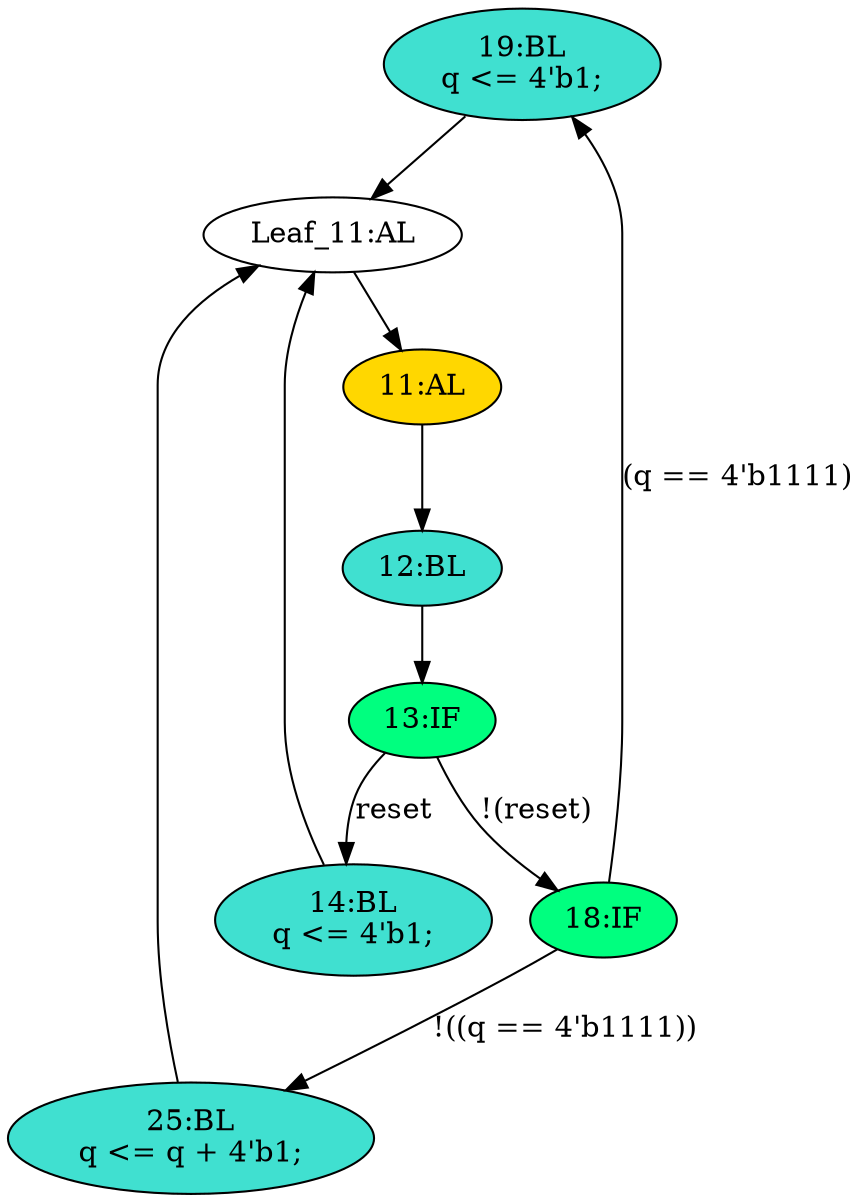 strict digraph "compose( ,  )" {
	node [label="\N"];
	"19:BL"	[ast="<pyverilog.vparser.ast.Block object at 0x7fee4ad234d0>",
		fillcolor=turquoise,
		label="19:BL
q <= 4'b1;",
		statements="[<pyverilog.vparser.ast.NonblockingSubstitution object at 0x7fee4accee90>]",
		style=filled,
		typ=Block];
	"Leaf_11:AL"	[def_var="['q']",
		label="Leaf_11:AL"];
	"19:BL" -> "Leaf_11:AL"	[cond="[]",
		lineno=None];
	"14:BL"	[ast="<pyverilog.vparser.ast.Block object at 0x7fee4adb5790>",
		fillcolor=turquoise,
		label="14:BL
q <= 4'b1;",
		statements="[<pyverilog.vparser.ast.NonblockingSubstitution object at 0x7fee4acd6810>]",
		style=filled,
		typ=Block];
	"14:BL" -> "Leaf_11:AL"	[cond="[]",
		lineno=None];
	"13:IF"	[ast="<pyverilog.vparser.ast.IfStatement object at 0x7fee4acd6bd0>",
		fillcolor=springgreen,
		label="13:IF",
		statements="[]",
		style=filled,
		typ=IfStatement];
	"13:IF" -> "14:BL"	[cond="['reset']",
		label=reset,
		lineno=13];
	"18:IF"	[ast="<pyverilog.vparser.ast.IfStatement object at 0x7fee4acce550>",
		fillcolor=springgreen,
		label="18:IF",
		statements="[]",
		style=filled,
		typ=IfStatement];
	"13:IF" -> "18:IF"	[cond="['reset']",
		label="!(reset)",
		lineno=13];
	"18:IF" -> "19:BL"	[cond="['q']",
		label="(q == 4'b1111)",
		lineno=18];
	"25:BL"	[ast="<pyverilog.vparser.ast.Block object at 0x7fee4ad23ed0>",
		fillcolor=turquoise,
		label="25:BL
q <= q + 4'b1;",
		statements="[<pyverilog.vparser.ast.NonblockingSubstitution object at 0x7fee4ad31390>]",
		style=filled,
		typ=Block];
	"18:IF" -> "25:BL"	[cond="['q']",
		label="!((q == 4'b1111))",
		lineno=18];
	"11:AL"	[ast="<pyverilog.vparser.ast.Always object at 0x7fee4adb5e10>",
		clk_sens=True,
		fillcolor=gold,
		label="11:AL",
		sens="['clk', 'reset']",
		statements="[]",
		style=filled,
		typ=Always,
		use_var="['reset', 'q']"];
	"Leaf_11:AL" -> "11:AL";
	"12:BL"	[ast="<pyverilog.vparser.ast.Block object at 0x7fee4adb50d0>",
		fillcolor=turquoise,
		label="12:BL",
		statements="[]",
		style=filled,
		typ=Block];
	"12:BL" -> "13:IF"	[cond="[]",
		lineno=None];
	"11:AL" -> "12:BL"	[cond="[]",
		lineno=None];
	"25:BL" -> "Leaf_11:AL"	[cond="[]",
		lineno=None];
}

